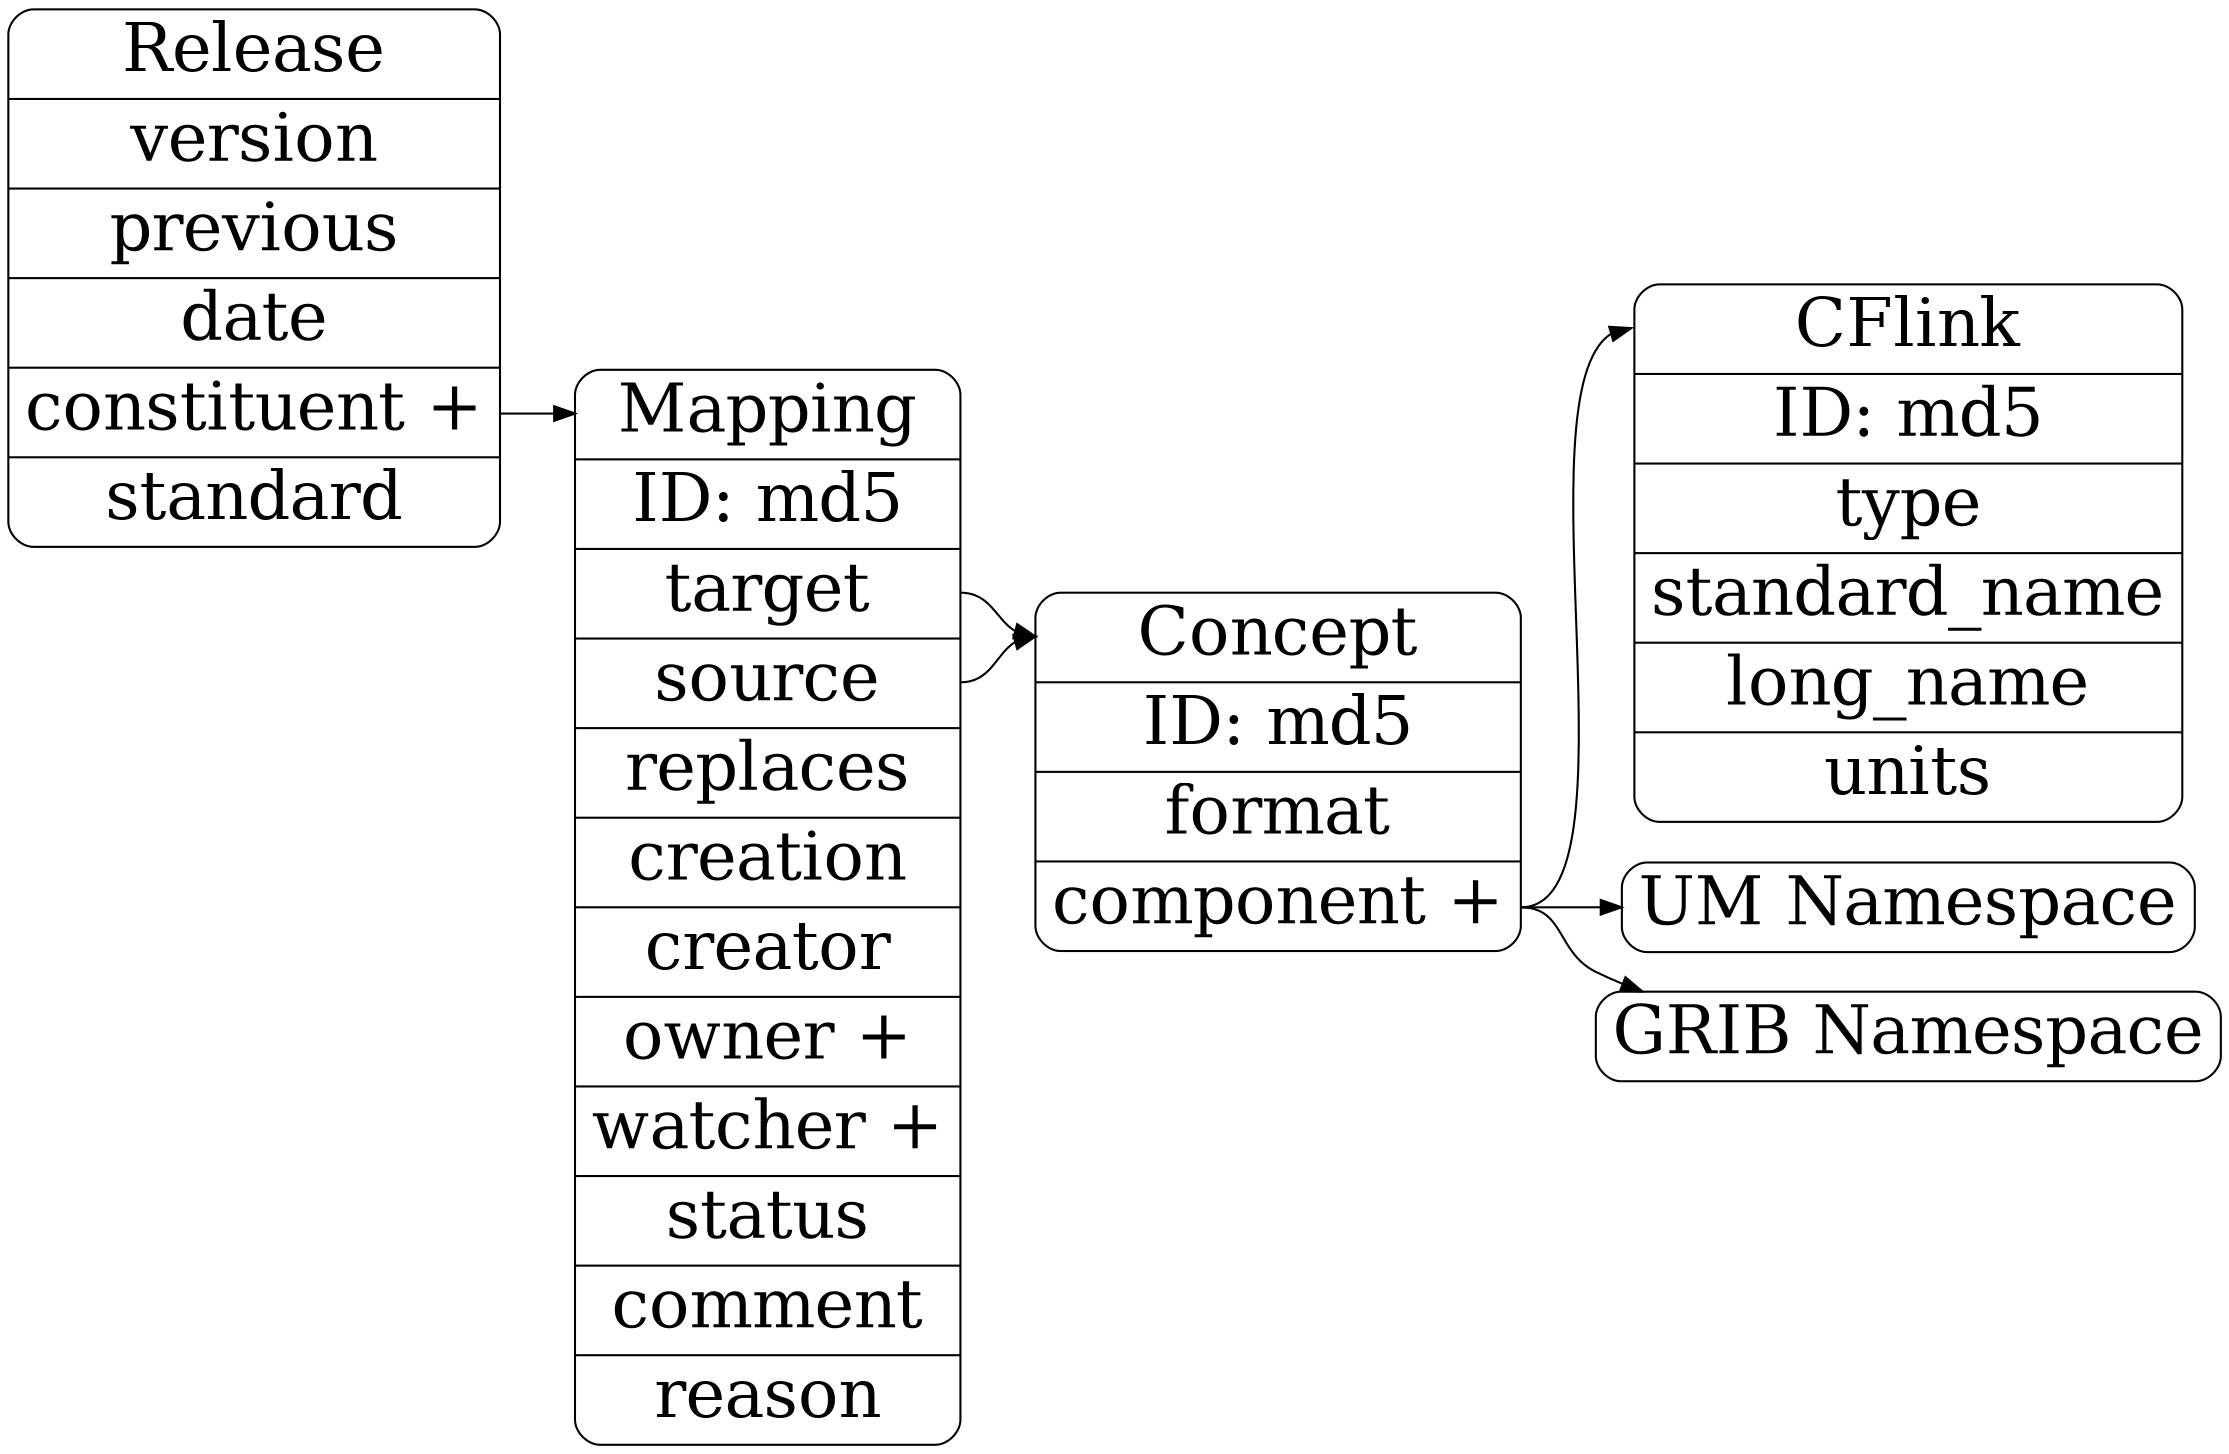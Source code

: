 digraph records {

## basic setup 

   	rankdir = LR;
        node [
        fontsize = 32,
        shape = Mrecord
        ];

        edge [
        fontsize = 24
        ];

## class definitions

   	cflink [
	label = "<title> CFlink |ID: md5 |<type>type |<sn>standard_name |<ln>long_name |<units>units"
	];

	concept [
	label = "<title> Concept |ID: md5|<format> format |<component> component +"
	];

	mapping [

	label = "<title> Mapping |ID: md5 |<target> target |<source> source |replaces |creation |creator |owner + |watcher + |status |comment |reason "

	];


	release [
	label = "<title> Release |version|previous|date|<con>constituent + |standard"
	];


	um [
	label = "UM Namespace"
	];

	grib [
	label = "GRIB Namespace"
	];



## relations



	release:con -> mapping:title

	mapping:source -> concept:title

	mapping:target -> concept:title

	concept:component -> um

	concept:component -> grib

	concept:component -> cflink:title

}